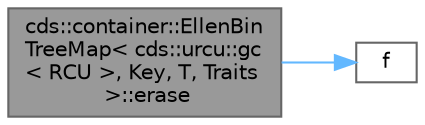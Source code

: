 digraph "cds::container::EllenBinTreeMap&lt; cds::urcu::gc&lt; RCU &gt;, Key, T, Traits &gt;::erase"
{
 // LATEX_PDF_SIZE
  bgcolor="transparent";
  edge [fontname=Helvetica,fontsize=10,labelfontname=Helvetica,labelfontsize=10];
  node [fontname=Helvetica,fontsize=10,shape=box,height=0.2,width=0.4];
  rankdir="LR";
  Node1 [id="Node000001",label="cds::container::EllenBin\lTreeMap\< cds::urcu::gc\l\< RCU \>, Key, T, Traits\l \>::erase",height=0.2,width=0.4,color="gray40", fillcolor="grey60", style="filled", fontcolor="black",tooltip="Delete key from the map"];
  Node1 -> Node2 [id="edge1_Node000001_Node000002",color="steelblue1",style="solid",tooltip=" "];
  Node2 [id="Node000002",label="f",height=0.2,width=0.4,color="grey40", fillcolor="white", style="filled",URL="$cxx11__tensor__map_8cpp.html#a7f507fea02198f6cb81c86640c7b1a4e",tooltip=" "];
}
